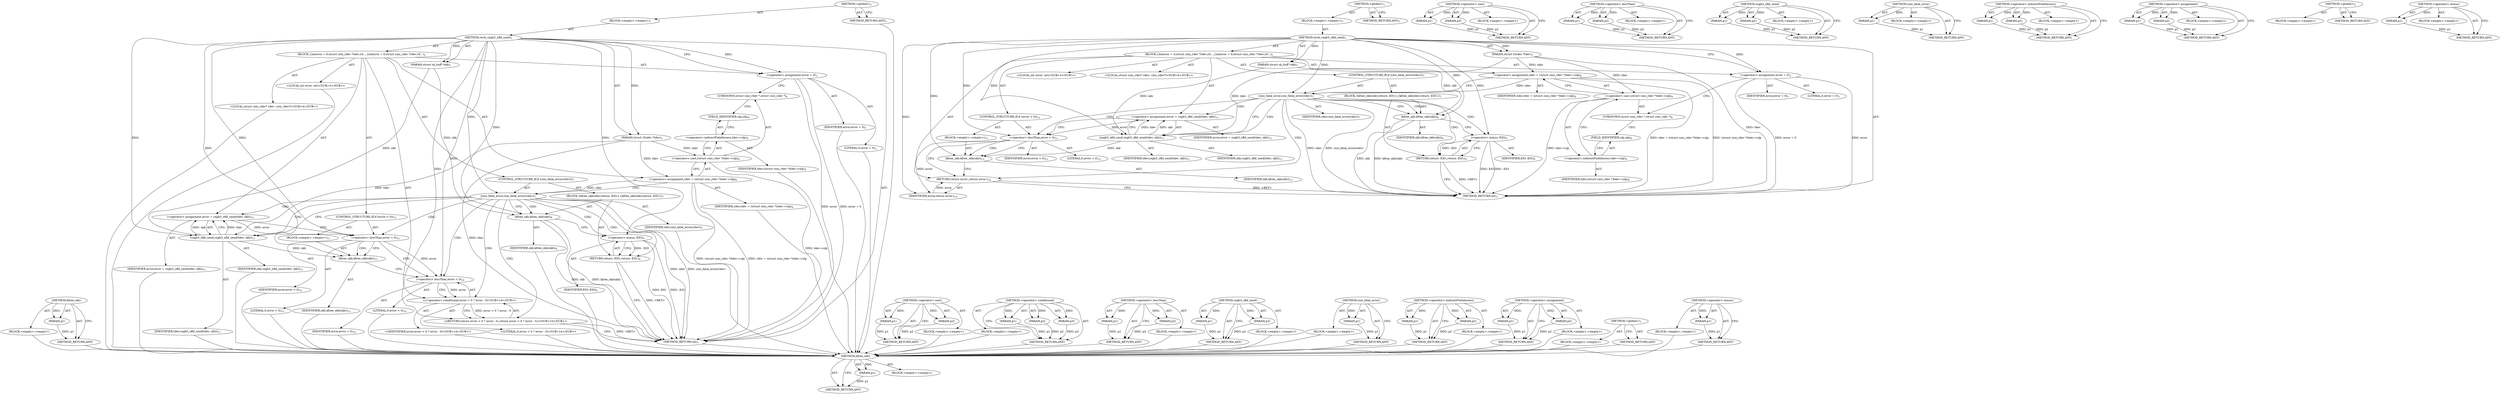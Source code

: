 digraph "&lt;operator&gt;.minus" {
vulnerable_89 [label=<(METHOD,kfree_skb)>];
vulnerable_90 [label=<(PARAM,p1)>];
vulnerable_91 [label=<(BLOCK,&lt;empty&gt;,&lt;empty&gt;)>];
vulnerable_92 [label=<(METHOD_RETURN,ANY)>];
vulnerable_6 [label=<(METHOD,&lt;global&gt;)<SUB>1</SUB>>];
vulnerable_7 [label=<(BLOCK,&lt;empty&gt;,&lt;empty&gt;)<SUB>1</SUB>>];
vulnerable_8 [label=<(METHOD,iwch_cxgb3_ofld_send)<SUB>1</SUB>>];
vulnerable_9 [label=<(PARAM,struct t3cdev *tdev)<SUB>1</SUB>>];
vulnerable_10 [label=<(PARAM,struct sk_buff *skb)<SUB>1</SUB>>];
vulnerable_11 [label=<(BLOCK,{
	int	error = 0;
	struct cxio_rdev *rdev;

	rd...,{
	int	error = 0;
	struct cxio_rdev *rdev;

	rd...)<SUB>2</SUB>>];
vulnerable_12 [label="<(LOCAL,int error: int)<SUB>3</SUB>>"];
vulnerable_13 [label=<(&lt;operator&gt;.assignment,error = 0)<SUB>3</SUB>>];
vulnerable_14 [label=<(IDENTIFIER,error,error = 0)<SUB>3</SUB>>];
vulnerable_15 [label=<(LITERAL,0,error = 0)<SUB>3</SUB>>];
vulnerable_16 [label="<(LOCAL,struct cxio_rdev* rdev: cxio_rdev*)<SUB>4</SUB>>"];
vulnerable_17 [label=<(&lt;operator&gt;.assignment,rdev = (struct cxio_rdev *)tdev-&gt;ulp)<SUB>6</SUB>>];
vulnerable_18 [label=<(IDENTIFIER,rdev,rdev = (struct cxio_rdev *)tdev-&gt;ulp)<SUB>6</SUB>>];
vulnerable_19 [label=<(&lt;operator&gt;.cast,(struct cxio_rdev *)tdev-&gt;ulp)<SUB>6</SUB>>];
vulnerable_20 [label=<(UNKNOWN,struct cxio_rdev *,struct cxio_rdev *)<SUB>6</SUB>>];
vulnerable_21 [label=<(&lt;operator&gt;.indirectFieldAccess,tdev-&gt;ulp)<SUB>6</SUB>>];
vulnerable_22 [label=<(IDENTIFIER,tdev,(struct cxio_rdev *)tdev-&gt;ulp)<SUB>6</SUB>>];
vulnerable_23 [label=<(FIELD_IDENTIFIER,ulp,ulp)<SUB>6</SUB>>];
vulnerable_24 [label=<(CONTROL_STRUCTURE,IF,if (cxio_fatal_error(rdev)))<SUB>7</SUB>>];
vulnerable_25 [label=<(cxio_fatal_error,cxio_fatal_error(rdev))<SUB>7</SUB>>];
vulnerable_26 [label=<(IDENTIFIER,rdev,cxio_fatal_error(rdev))<SUB>7</SUB>>];
vulnerable_27 [label=<(BLOCK,{
		kfree_skb(skb);
		return -EIO;
	},{
		kfree_skb(skb);
		return -EIO;
	})<SUB>7</SUB>>];
vulnerable_28 [label=<(kfree_skb,kfree_skb(skb))<SUB>8</SUB>>];
vulnerable_29 [label=<(IDENTIFIER,skb,kfree_skb(skb))<SUB>8</SUB>>];
vulnerable_30 [label=<(RETURN,return -EIO;,return -EIO;)<SUB>9</SUB>>];
vulnerable_31 [label=<(&lt;operator&gt;.minus,-EIO)<SUB>9</SUB>>];
vulnerable_32 [label=<(IDENTIFIER,EIO,-EIO)<SUB>9</SUB>>];
vulnerable_33 [label=<(&lt;operator&gt;.assignment,error = cxgb3_ofld_send(tdev, skb))<SUB>11</SUB>>];
vulnerable_34 [label=<(IDENTIFIER,error,error = cxgb3_ofld_send(tdev, skb))<SUB>11</SUB>>];
vulnerable_35 [label=<(cxgb3_ofld_send,cxgb3_ofld_send(tdev, skb))<SUB>11</SUB>>];
vulnerable_36 [label=<(IDENTIFIER,tdev,cxgb3_ofld_send(tdev, skb))<SUB>11</SUB>>];
vulnerable_37 [label=<(IDENTIFIER,skb,cxgb3_ofld_send(tdev, skb))<SUB>11</SUB>>];
vulnerable_38 [label=<(CONTROL_STRUCTURE,IF,if (error &lt; 0))<SUB>12</SUB>>];
vulnerable_39 [label=<(&lt;operator&gt;.lessThan,error &lt; 0)<SUB>12</SUB>>];
vulnerable_40 [label=<(IDENTIFIER,error,error &lt; 0)<SUB>12</SUB>>];
vulnerable_41 [label=<(LITERAL,0,error &lt; 0)<SUB>12</SUB>>];
vulnerable_42 [label=<(BLOCK,&lt;empty&gt;,&lt;empty&gt;)<SUB>13</SUB>>];
vulnerable_43 [label=<(kfree_skb,kfree_skb(skb))<SUB>13</SUB>>];
vulnerable_44 [label=<(IDENTIFIER,skb,kfree_skb(skb))<SUB>13</SUB>>];
vulnerable_45 [label=<(RETURN,return error;,return error;)<SUB>14</SUB>>];
vulnerable_46 [label=<(IDENTIFIER,error,return error;)<SUB>14</SUB>>];
vulnerable_47 [label=<(METHOD_RETURN,int)<SUB>1</SUB>>];
vulnerable_49 [label=<(METHOD_RETURN,ANY)<SUB>1</SUB>>];
vulnerable_75 [label=<(METHOD,&lt;operator&gt;.cast)>];
vulnerable_76 [label=<(PARAM,p1)>];
vulnerable_77 [label=<(PARAM,p2)>];
vulnerable_78 [label=<(BLOCK,&lt;empty&gt;,&lt;empty&gt;)>];
vulnerable_79 [label=<(METHOD_RETURN,ANY)>];
vulnerable_102 [label=<(METHOD,&lt;operator&gt;.lessThan)>];
vulnerable_103 [label=<(PARAM,p1)>];
vulnerable_104 [label=<(PARAM,p2)>];
vulnerable_105 [label=<(BLOCK,&lt;empty&gt;,&lt;empty&gt;)>];
vulnerable_106 [label=<(METHOD_RETURN,ANY)>];
vulnerable_97 [label=<(METHOD,cxgb3_ofld_send)>];
vulnerable_98 [label=<(PARAM,p1)>];
vulnerable_99 [label=<(PARAM,p2)>];
vulnerable_100 [label=<(BLOCK,&lt;empty&gt;,&lt;empty&gt;)>];
vulnerable_101 [label=<(METHOD_RETURN,ANY)>];
vulnerable_85 [label=<(METHOD,cxio_fatal_error)>];
vulnerable_86 [label=<(PARAM,p1)>];
vulnerable_87 [label=<(BLOCK,&lt;empty&gt;,&lt;empty&gt;)>];
vulnerable_88 [label=<(METHOD_RETURN,ANY)>];
vulnerable_80 [label=<(METHOD,&lt;operator&gt;.indirectFieldAccess)>];
vulnerable_81 [label=<(PARAM,p1)>];
vulnerable_82 [label=<(PARAM,p2)>];
vulnerable_83 [label=<(BLOCK,&lt;empty&gt;,&lt;empty&gt;)>];
vulnerable_84 [label=<(METHOD_RETURN,ANY)>];
vulnerable_70 [label=<(METHOD,&lt;operator&gt;.assignment)>];
vulnerable_71 [label=<(PARAM,p1)>];
vulnerable_72 [label=<(PARAM,p2)>];
vulnerable_73 [label=<(BLOCK,&lt;empty&gt;,&lt;empty&gt;)>];
vulnerable_74 [label=<(METHOD_RETURN,ANY)>];
vulnerable_64 [label=<(METHOD,&lt;global&gt;)<SUB>1</SUB>>];
vulnerable_65 [label=<(BLOCK,&lt;empty&gt;,&lt;empty&gt;)>];
vulnerable_66 [label=<(METHOD_RETURN,ANY)>];
vulnerable_93 [label=<(METHOD,&lt;operator&gt;.minus)>];
vulnerable_94 [label=<(PARAM,p1)>];
vulnerable_95 [label=<(BLOCK,&lt;empty&gt;,&lt;empty&gt;)>];
vulnerable_96 [label=<(METHOD_RETURN,ANY)>];
fixed_94 [label=<(METHOD,kfree_skb)>];
fixed_95 [label=<(PARAM,p1)>];
fixed_96 [label=<(BLOCK,&lt;empty&gt;,&lt;empty&gt;)>];
fixed_97 [label=<(METHOD_RETURN,ANY)>];
fixed_6 [label=<(METHOD,&lt;global&gt;)<SUB>1</SUB>>];
fixed_7 [label=<(BLOCK,&lt;empty&gt;,&lt;empty&gt;)<SUB>1</SUB>>];
fixed_8 [label=<(METHOD,iwch_cxgb3_ofld_send)<SUB>1</SUB>>];
fixed_9 [label=<(PARAM,struct t3cdev *tdev)<SUB>1</SUB>>];
fixed_10 [label=<(PARAM,struct sk_buff *skb)<SUB>1</SUB>>];
fixed_11 [label=<(BLOCK,{
	int	error = 0;
	struct cxio_rdev *rdev;

	rd...,{
	int	error = 0;
	struct cxio_rdev *rdev;

	rd...)<SUB>2</SUB>>];
fixed_12 [label="<(LOCAL,int error: int)<SUB>3</SUB>>"];
fixed_13 [label=<(&lt;operator&gt;.assignment,error = 0)<SUB>3</SUB>>];
fixed_14 [label=<(IDENTIFIER,error,error = 0)<SUB>3</SUB>>];
fixed_15 [label=<(LITERAL,0,error = 0)<SUB>3</SUB>>];
fixed_16 [label="<(LOCAL,struct cxio_rdev* rdev: cxio_rdev*)<SUB>4</SUB>>"];
fixed_17 [label=<(&lt;operator&gt;.assignment,rdev = (struct cxio_rdev *)tdev-&gt;ulp)<SUB>6</SUB>>];
fixed_18 [label=<(IDENTIFIER,rdev,rdev = (struct cxio_rdev *)tdev-&gt;ulp)<SUB>6</SUB>>];
fixed_19 [label=<(&lt;operator&gt;.cast,(struct cxio_rdev *)tdev-&gt;ulp)<SUB>6</SUB>>];
fixed_20 [label=<(UNKNOWN,struct cxio_rdev *,struct cxio_rdev *)<SUB>6</SUB>>];
fixed_21 [label=<(&lt;operator&gt;.indirectFieldAccess,tdev-&gt;ulp)<SUB>6</SUB>>];
fixed_22 [label=<(IDENTIFIER,tdev,(struct cxio_rdev *)tdev-&gt;ulp)<SUB>6</SUB>>];
fixed_23 [label=<(FIELD_IDENTIFIER,ulp,ulp)<SUB>6</SUB>>];
fixed_24 [label=<(CONTROL_STRUCTURE,IF,if (cxio_fatal_error(rdev)))<SUB>7</SUB>>];
fixed_25 [label=<(cxio_fatal_error,cxio_fatal_error(rdev))<SUB>7</SUB>>];
fixed_26 [label=<(IDENTIFIER,rdev,cxio_fatal_error(rdev))<SUB>7</SUB>>];
fixed_27 [label=<(BLOCK,{
		kfree_skb(skb);
		return -EIO;
	},{
		kfree_skb(skb);
		return -EIO;
	})<SUB>7</SUB>>];
fixed_28 [label=<(kfree_skb,kfree_skb(skb))<SUB>8</SUB>>];
fixed_29 [label=<(IDENTIFIER,skb,kfree_skb(skb))<SUB>8</SUB>>];
fixed_30 [label=<(RETURN,return -EIO;,return -EIO;)<SUB>9</SUB>>];
fixed_31 [label=<(&lt;operator&gt;.minus,-EIO)<SUB>9</SUB>>];
fixed_32 [label=<(IDENTIFIER,EIO,-EIO)<SUB>9</SUB>>];
fixed_33 [label=<(&lt;operator&gt;.assignment,error = cxgb3_ofld_send(tdev, skb))<SUB>11</SUB>>];
fixed_34 [label=<(IDENTIFIER,error,error = cxgb3_ofld_send(tdev, skb))<SUB>11</SUB>>];
fixed_35 [label=<(cxgb3_ofld_send,cxgb3_ofld_send(tdev, skb))<SUB>11</SUB>>];
fixed_36 [label=<(IDENTIFIER,tdev,cxgb3_ofld_send(tdev, skb))<SUB>11</SUB>>];
fixed_37 [label=<(IDENTIFIER,skb,cxgb3_ofld_send(tdev, skb))<SUB>11</SUB>>];
fixed_38 [label=<(CONTROL_STRUCTURE,IF,if (error &lt; 0))<SUB>12</SUB>>];
fixed_39 [label=<(&lt;operator&gt;.lessThan,error &lt; 0)<SUB>12</SUB>>];
fixed_40 [label=<(IDENTIFIER,error,error &lt; 0)<SUB>12</SUB>>];
fixed_41 [label=<(LITERAL,0,error &lt; 0)<SUB>12</SUB>>];
fixed_42 [label=<(BLOCK,&lt;empty&gt;,&lt;empty&gt;)<SUB>13</SUB>>];
fixed_43 [label=<(kfree_skb,kfree_skb(skb))<SUB>13</SUB>>];
fixed_44 [label=<(IDENTIFIER,skb,kfree_skb(skb))<SUB>13</SUB>>];
fixed_45 [label="<(RETURN,return error &lt; 0 ? error : 0;,return error &lt; 0 ? error : 0;)<SUB>14</SUB>>"];
fixed_46 [label="<(&lt;operator&gt;.conditional,error &lt; 0 ? error : 0)<SUB>14</SUB>>"];
fixed_47 [label=<(&lt;operator&gt;.lessThan,error &lt; 0)<SUB>14</SUB>>];
fixed_48 [label=<(IDENTIFIER,error,error &lt; 0)<SUB>14</SUB>>];
fixed_49 [label=<(LITERAL,0,error &lt; 0)<SUB>14</SUB>>];
fixed_50 [label="<(IDENTIFIER,error,error &lt; 0 ? error : 0)<SUB>14</SUB>>"];
fixed_51 [label="<(LITERAL,0,error &lt; 0 ? error : 0)<SUB>14</SUB>>"];
fixed_52 [label=<(METHOD_RETURN,int)<SUB>1</SUB>>];
fixed_54 [label=<(METHOD_RETURN,ANY)<SUB>1</SUB>>];
fixed_80 [label=<(METHOD,&lt;operator&gt;.cast)>];
fixed_81 [label=<(PARAM,p1)>];
fixed_82 [label=<(PARAM,p2)>];
fixed_83 [label=<(BLOCK,&lt;empty&gt;,&lt;empty&gt;)>];
fixed_84 [label=<(METHOD_RETURN,ANY)>];
fixed_112 [label=<(METHOD,&lt;operator&gt;.conditional)>];
fixed_113 [label=<(PARAM,p1)>];
fixed_114 [label=<(PARAM,p2)>];
fixed_115 [label=<(PARAM,p3)>];
fixed_116 [label=<(BLOCK,&lt;empty&gt;,&lt;empty&gt;)>];
fixed_117 [label=<(METHOD_RETURN,ANY)>];
fixed_107 [label=<(METHOD,&lt;operator&gt;.lessThan)>];
fixed_108 [label=<(PARAM,p1)>];
fixed_109 [label=<(PARAM,p2)>];
fixed_110 [label=<(BLOCK,&lt;empty&gt;,&lt;empty&gt;)>];
fixed_111 [label=<(METHOD_RETURN,ANY)>];
fixed_102 [label=<(METHOD,cxgb3_ofld_send)>];
fixed_103 [label=<(PARAM,p1)>];
fixed_104 [label=<(PARAM,p2)>];
fixed_105 [label=<(BLOCK,&lt;empty&gt;,&lt;empty&gt;)>];
fixed_106 [label=<(METHOD_RETURN,ANY)>];
fixed_90 [label=<(METHOD,cxio_fatal_error)>];
fixed_91 [label=<(PARAM,p1)>];
fixed_92 [label=<(BLOCK,&lt;empty&gt;,&lt;empty&gt;)>];
fixed_93 [label=<(METHOD_RETURN,ANY)>];
fixed_85 [label=<(METHOD,&lt;operator&gt;.indirectFieldAccess)>];
fixed_86 [label=<(PARAM,p1)>];
fixed_87 [label=<(PARAM,p2)>];
fixed_88 [label=<(BLOCK,&lt;empty&gt;,&lt;empty&gt;)>];
fixed_89 [label=<(METHOD_RETURN,ANY)>];
fixed_75 [label=<(METHOD,&lt;operator&gt;.assignment)>];
fixed_76 [label=<(PARAM,p1)>];
fixed_77 [label=<(PARAM,p2)>];
fixed_78 [label=<(BLOCK,&lt;empty&gt;,&lt;empty&gt;)>];
fixed_79 [label=<(METHOD_RETURN,ANY)>];
fixed_69 [label=<(METHOD,&lt;global&gt;)<SUB>1</SUB>>];
fixed_70 [label=<(BLOCK,&lt;empty&gt;,&lt;empty&gt;)>];
fixed_71 [label=<(METHOD_RETURN,ANY)>];
fixed_98 [label=<(METHOD,&lt;operator&gt;.minus)>];
fixed_99 [label=<(PARAM,p1)>];
fixed_100 [label=<(BLOCK,&lt;empty&gt;,&lt;empty&gt;)>];
fixed_101 [label=<(METHOD_RETURN,ANY)>];
vulnerable_89 -> vulnerable_90  [key=0, label="AST: "];
vulnerable_89 -> vulnerable_90  [key=1, label="DDG: "];
vulnerable_89 -> vulnerable_91  [key=0, label="AST: "];
vulnerable_89 -> vulnerable_92  [key=0, label="AST: "];
vulnerable_89 -> vulnerable_92  [key=1, label="CFG: "];
vulnerable_90 -> vulnerable_92  [key=0, label="DDG: p1"];
vulnerable_6 -> vulnerable_7  [key=0, label="AST: "];
vulnerable_6 -> vulnerable_49  [key=0, label="AST: "];
vulnerable_6 -> vulnerable_49  [key=1, label="CFG: "];
vulnerable_7 -> vulnerable_8  [key=0, label="AST: "];
vulnerable_8 -> vulnerable_9  [key=0, label="AST: "];
vulnerable_8 -> vulnerable_9  [key=1, label="DDG: "];
vulnerable_8 -> vulnerable_10  [key=0, label="AST: "];
vulnerable_8 -> vulnerable_10  [key=1, label="DDG: "];
vulnerable_8 -> vulnerable_11  [key=0, label="AST: "];
vulnerable_8 -> vulnerable_47  [key=0, label="AST: "];
vulnerable_8 -> vulnerable_13  [key=0, label="CFG: "];
vulnerable_8 -> vulnerable_13  [key=1, label="DDG: "];
vulnerable_8 -> vulnerable_46  [key=0, label="DDG: "];
vulnerable_8 -> vulnerable_25  [key=0, label="DDG: "];
vulnerable_8 -> vulnerable_35  [key=0, label="DDG: "];
vulnerable_8 -> vulnerable_39  [key=0, label="DDG: "];
vulnerable_8 -> vulnerable_28  [key=0, label="DDG: "];
vulnerable_8 -> vulnerable_43  [key=0, label="DDG: "];
vulnerable_8 -> vulnerable_31  [key=0, label="DDG: "];
vulnerable_9 -> vulnerable_47  [key=0, label="DDG: tdev"];
vulnerable_9 -> vulnerable_17  [key=0, label="DDG: tdev"];
vulnerable_9 -> vulnerable_19  [key=0, label="DDG: tdev"];
vulnerable_9 -> vulnerable_35  [key=0, label="DDG: tdev"];
vulnerable_10 -> vulnerable_35  [key=0, label="DDG: skb"];
vulnerable_10 -> vulnerable_28  [key=0, label="DDG: skb"];
vulnerable_11 -> vulnerable_12  [key=0, label="AST: "];
vulnerable_11 -> vulnerable_13  [key=0, label="AST: "];
vulnerable_11 -> vulnerable_16  [key=0, label="AST: "];
vulnerable_11 -> vulnerable_17  [key=0, label="AST: "];
vulnerable_11 -> vulnerable_24  [key=0, label="AST: "];
vulnerable_11 -> vulnerable_33  [key=0, label="AST: "];
vulnerable_11 -> vulnerable_38  [key=0, label="AST: "];
vulnerable_11 -> vulnerable_45  [key=0, label="AST: "];
vulnerable_13 -> vulnerable_14  [key=0, label="AST: "];
vulnerable_13 -> vulnerable_15  [key=0, label="AST: "];
vulnerable_13 -> vulnerable_20  [key=0, label="CFG: "];
vulnerable_13 -> vulnerable_47  [key=0, label="DDG: error"];
vulnerable_13 -> vulnerable_47  [key=1, label="DDG: error = 0"];
vulnerable_17 -> vulnerable_18  [key=0, label="AST: "];
vulnerable_17 -> vulnerable_19  [key=0, label="AST: "];
vulnerable_17 -> vulnerable_25  [key=0, label="CFG: "];
vulnerable_17 -> vulnerable_25  [key=1, label="DDG: rdev"];
vulnerable_17 -> vulnerable_47  [key=0, label="DDG: (struct cxio_rdev *)tdev-&gt;ulp"];
vulnerable_17 -> vulnerable_47  [key=1, label="DDG: rdev = (struct cxio_rdev *)tdev-&gt;ulp"];
vulnerable_19 -> vulnerable_20  [key=0, label="AST: "];
vulnerable_19 -> vulnerable_21  [key=0, label="AST: "];
vulnerable_19 -> vulnerable_17  [key=0, label="CFG: "];
vulnerable_19 -> vulnerable_47  [key=0, label="DDG: tdev-&gt;ulp"];
vulnerable_20 -> vulnerable_23  [key=0, label="CFG: "];
vulnerable_21 -> vulnerable_22  [key=0, label="AST: "];
vulnerable_21 -> vulnerable_23  [key=0, label="AST: "];
vulnerable_21 -> vulnerable_19  [key=0, label="CFG: "];
vulnerable_23 -> vulnerable_21  [key=0, label="CFG: "];
vulnerable_24 -> vulnerable_25  [key=0, label="AST: "];
vulnerable_24 -> vulnerable_27  [key=0, label="AST: "];
vulnerable_25 -> vulnerable_26  [key=0, label="AST: "];
vulnerable_25 -> vulnerable_28  [key=0, label="CFG: "];
vulnerable_25 -> vulnerable_28  [key=1, label="CDG: "];
vulnerable_25 -> vulnerable_35  [key=0, label="CFG: "];
vulnerable_25 -> vulnerable_35  [key=1, label="CDG: "];
vulnerable_25 -> vulnerable_47  [key=0, label="DDG: rdev"];
vulnerable_25 -> vulnerable_47  [key=1, label="DDG: cxio_fatal_error(rdev)"];
vulnerable_25 -> vulnerable_30  [key=0, label="CDG: "];
vulnerable_25 -> vulnerable_33  [key=0, label="CDG: "];
vulnerable_25 -> vulnerable_45  [key=0, label="CDG: "];
vulnerable_25 -> vulnerable_39  [key=0, label="CDG: "];
vulnerable_25 -> vulnerable_31  [key=0, label="CDG: "];
vulnerable_27 -> vulnerable_28  [key=0, label="AST: "];
vulnerable_27 -> vulnerable_30  [key=0, label="AST: "];
vulnerable_28 -> vulnerable_29  [key=0, label="AST: "];
vulnerable_28 -> vulnerable_31  [key=0, label="CFG: "];
vulnerable_28 -> vulnerable_47  [key=0, label="DDG: skb"];
vulnerable_28 -> vulnerable_47  [key=1, label="DDG: kfree_skb(skb)"];
vulnerable_30 -> vulnerable_31  [key=0, label="AST: "];
vulnerable_30 -> vulnerable_47  [key=0, label="CFG: "];
vulnerable_30 -> vulnerable_47  [key=1, label="DDG: &lt;RET&gt;"];
vulnerable_31 -> vulnerable_32  [key=0, label="AST: "];
vulnerable_31 -> vulnerable_30  [key=0, label="CFG: "];
vulnerable_31 -> vulnerable_30  [key=1, label="DDG: -EIO"];
vulnerable_31 -> vulnerable_47  [key=0, label="DDG: EIO"];
vulnerable_31 -> vulnerable_47  [key=1, label="DDG: -EIO"];
vulnerable_33 -> vulnerable_34  [key=0, label="AST: "];
vulnerable_33 -> vulnerable_35  [key=0, label="AST: "];
vulnerable_33 -> vulnerable_39  [key=0, label="CFG: "];
vulnerable_33 -> vulnerable_39  [key=1, label="DDG: error"];
vulnerable_35 -> vulnerable_36  [key=0, label="AST: "];
vulnerable_35 -> vulnerable_37  [key=0, label="AST: "];
vulnerable_35 -> vulnerable_33  [key=0, label="CFG: "];
vulnerable_35 -> vulnerable_33  [key=1, label="DDG: tdev"];
vulnerable_35 -> vulnerable_33  [key=2, label="DDG: skb"];
vulnerable_35 -> vulnerable_43  [key=0, label="DDG: skb"];
vulnerable_38 -> vulnerable_39  [key=0, label="AST: "];
vulnerable_38 -> vulnerable_42  [key=0, label="AST: "];
vulnerable_39 -> vulnerable_40  [key=0, label="AST: "];
vulnerable_39 -> vulnerable_41  [key=0, label="AST: "];
vulnerable_39 -> vulnerable_43  [key=0, label="CFG: "];
vulnerable_39 -> vulnerable_43  [key=1, label="CDG: "];
vulnerable_39 -> vulnerable_45  [key=0, label="CFG: "];
vulnerable_39 -> vulnerable_46  [key=0, label="DDG: error"];
vulnerable_42 -> vulnerable_43  [key=0, label="AST: "];
vulnerable_43 -> vulnerable_44  [key=0, label="AST: "];
vulnerable_43 -> vulnerable_45  [key=0, label="CFG: "];
vulnerable_45 -> vulnerable_46  [key=0, label="AST: "];
vulnerable_45 -> vulnerable_47  [key=0, label="CFG: "];
vulnerable_45 -> vulnerable_47  [key=1, label="DDG: &lt;RET&gt;"];
vulnerable_46 -> vulnerable_45  [key=0, label="DDG: error"];
vulnerable_75 -> vulnerable_76  [key=0, label="AST: "];
vulnerable_75 -> vulnerable_76  [key=1, label="DDG: "];
vulnerable_75 -> vulnerable_78  [key=0, label="AST: "];
vulnerable_75 -> vulnerable_77  [key=0, label="AST: "];
vulnerable_75 -> vulnerable_77  [key=1, label="DDG: "];
vulnerable_75 -> vulnerable_79  [key=0, label="AST: "];
vulnerable_75 -> vulnerable_79  [key=1, label="CFG: "];
vulnerable_76 -> vulnerable_79  [key=0, label="DDG: p1"];
vulnerable_77 -> vulnerable_79  [key=0, label="DDG: p2"];
vulnerable_102 -> vulnerable_103  [key=0, label="AST: "];
vulnerable_102 -> vulnerable_103  [key=1, label="DDG: "];
vulnerable_102 -> vulnerable_105  [key=0, label="AST: "];
vulnerable_102 -> vulnerable_104  [key=0, label="AST: "];
vulnerable_102 -> vulnerable_104  [key=1, label="DDG: "];
vulnerable_102 -> vulnerable_106  [key=0, label="AST: "];
vulnerable_102 -> vulnerable_106  [key=1, label="CFG: "];
vulnerable_103 -> vulnerable_106  [key=0, label="DDG: p1"];
vulnerable_104 -> vulnerable_106  [key=0, label="DDG: p2"];
vulnerable_97 -> vulnerable_98  [key=0, label="AST: "];
vulnerable_97 -> vulnerable_98  [key=1, label="DDG: "];
vulnerable_97 -> vulnerable_100  [key=0, label="AST: "];
vulnerable_97 -> vulnerable_99  [key=0, label="AST: "];
vulnerable_97 -> vulnerable_99  [key=1, label="DDG: "];
vulnerable_97 -> vulnerable_101  [key=0, label="AST: "];
vulnerable_97 -> vulnerable_101  [key=1, label="CFG: "];
vulnerable_98 -> vulnerable_101  [key=0, label="DDG: p1"];
vulnerable_99 -> vulnerable_101  [key=0, label="DDG: p2"];
vulnerable_85 -> vulnerable_86  [key=0, label="AST: "];
vulnerable_85 -> vulnerable_86  [key=1, label="DDG: "];
vulnerable_85 -> vulnerable_87  [key=0, label="AST: "];
vulnerable_85 -> vulnerable_88  [key=0, label="AST: "];
vulnerable_85 -> vulnerable_88  [key=1, label="CFG: "];
vulnerable_86 -> vulnerable_88  [key=0, label="DDG: p1"];
vulnerable_80 -> vulnerable_81  [key=0, label="AST: "];
vulnerable_80 -> vulnerable_81  [key=1, label="DDG: "];
vulnerable_80 -> vulnerable_83  [key=0, label="AST: "];
vulnerable_80 -> vulnerable_82  [key=0, label="AST: "];
vulnerable_80 -> vulnerable_82  [key=1, label="DDG: "];
vulnerable_80 -> vulnerable_84  [key=0, label="AST: "];
vulnerable_80 -> vulnerable_84  [key=1, label="CFG: "];
vulnerable_81 -> vulnerable_84  [key=0, label="DDG: p1"];
vulnerable_82 -> vulnerable_84  [key=0, label="DDG: p2"];
vulnerable_70 -> vulnerable_71  [key=0, label="AST: "];
vulnerable_70 -> vulnerable_71  [key=1, label="DDG: "];
vulnerable_70 -> vulnerable_73  [key=0, label="AST: "];
vulnerable_70 -> vulnerable_72  [key=0, label="AST: "];
vulnerable_70 -> vulnerable_72  [key=1, label="DDG: "];
vulnerable_70 -> vulnerable_74  [key=0, label="AST: "];
vulnerable_70 -> vulnerable_74  [key=1, label="CFG: "];
vulnerable_71 -> vulnerable_74  [key=0, label="DDG: p1"];
vulnerable_72 -> vulnerable_74  [key=0, label="DDG: p2"];
vulnerable_64 -> vulnerable_65  [key=0, label="AST: "];
vulnerable_64 -> vulnerable_66  [key=0, label="AST: "];
vulnerable_64 -> vulnerable_66  [key=1, label="CFG: "];
vulnerable_93 -> vulnerable_94  [key=0, label="AST: "];
vulnerable_93 -> vulnerable_94  [key=1, label="DDG: "];
vulnerable_93 -> vulnerable_95  [key=0, label="AST: "];
vulnerable_93 -> vulnerable_96  [key=0, label="AST: "];
vulnerable_93 -> vulnerable_96  [key=1, label="CFG: "];
vulnerable_94 -> vulnerable_96  [key=0, label="DDG: p1"];
fixed_94 -> fixed_95  [key=0, label="AST: "];
fixed_94 -> fixed_95  [key=1, label="DDG: "];
fixed_94 -> fixed_96  [key=0, label="AST: "];
fixed_94 -> fixed_97  [key=0, label="AST: "];
fixed_94 -> fixed_97  [key=1, label="CFG: "];
fixed_95 -> fixed_97  [key=0, label="DDG: p1"];
fixed_96 -> vulnerable_89  [key=0];
fixed_97 -> vulnerable_89  [key=0];
fixed_6 -> fixed_7  [key=0, label="AST: "];
fixed_6 -> fixed_54  [key=0, label="AST: "];
fixed_6 -> fixed_54  [key=1, label="CFG: "];
fixed_7 -> fixed_8  [key=0, label="AST: "];
fixed_8 -> fixed_9  [key=0, label="AST: "];
fixed_8 -> fixed_9  [key=1, label="DDG: "];
fixed_8 -> fixed_10  [key=0, label="AST: "];
fixed_8 -> fixed_10  [key=1, label="DDG: "];
fixed_8 -> fixed_11  [key=0, label="AST: "];
fixed_8 -> fixed_52  [key=0, label="AST: "];
fixed_8 -> fixed_13  [key=0, label="CFG: "];
fixed_8 -> fixed_13  [key=1, label="DDG: "];
fixed_8 -> fixed_46  [key=0, label="DDG: "];
fixed_8 -> fixed_25  [key=0, label="DDG: "];
fixed_8 -> fixed_35  [key=0, label="DDG: "];
fixed_8 -> fixed_39  [key=0, label="DDG: "];
fixed_8 -> fixed_28  [key=0, label="DDG: "];
fixed_8 -> fixed_43  [key=0, label="DDG: "];
fixed_8 -> fixed_47  [key=0, label="DDG: "];
fixed_8 -> fixed_31  [key=0, label="DDG: "];
fixed_9 -> fixed_52  [key=0, label="DDG: tdev"];
fixed_9 -> fixed_17  [key=0, label="DDG: tdev"];
fixed_9 -> fixed_19  [key=0, label="DDG: tdev"];
fixed_9 -> fixed_35  [key=0, label="DDG: tdev"];
fixed_10 -> fixed_35  [key=0, label="DDG: skb"];
fixed_10 -> fixed_28  [key=0, label="DDG: skb"];
fixed_11 -> fixed_12  [key=0, label="AST: "];
fixed_11 -> fixed_13  [key=0, label="AST: "];
fixed_11 -> fixed_16  [key=0, label="AST: "];
fixed_11 -> fixed_17  [key=0, label="AST: "];
fixed_11 -> fixed_24  [key=0, label="AST: "];
fixed_11 -> fixed_33  [key=0, label="AST: "];
fixed_11 -> fixed_38  [key=0, label="AST: "];
fixed_11 -> fixed_45  [key=0, label="AST: "];
fixed_12 -> vulnerable_89  [key=0];
fixed_13 -> fixed_14  [key=0, label="AST: "];
fixed_13 -> fixed_15  [key=0, label="AST: "];
fixed_13 -> fixed_20  [key=0, label="CFG: "];
fixed_13 -> fixed_52  [key=0, label="DDG: error"];
fixed_13 -> fixed_52  [key=1, label="DDG: error = 0"];
fixed_14 -> vulnerable_89  [key=0];
fixed_15 -> vulnerable_89  [key=0];
fixed_16 -> vulnerable_89  [key=0];
fixed_17 -> fixed_18  [key=0, label="AST: "];
fixed_17 -> fixed_19  [key=0, label="AST: "];
fixed_17 -> fixed_25  [key=0, label="CFG: "];
fixed_17 -> fixed_25  [key=1, label="DDG: rdev"];
fixed_17 -> fixed_52  [key=0, label="DDG: (struct cxio_rdev *)tdev-&gt;ulp"];
fixed_17 -> fixed_52  [key=1, label="DDG: rdev = (struct cxio_rdev *)tdev-&gt;ulp"];
fixed_18 -> vulnerable_89  [key=0];
fixed_19 -> fixed_20  [key=0, label="AST: "];
fixed_19 -> fixed_21  [key=0, label="AST: "];
fixed_19 -> fixed_17  [key=0, label="CFG: "];
fixed_19 -> fixed_52  [key=0, label="DDG: tdev-&gt;ulp"];
fixed_20 -> fixed_23  [key=0, label="CFG: "];
fixed_21 -> fixed_22  [key=0, label="AST: "];
fixed_21 -> fixed_23  [key=0, label="AST: "];
fixed_21 -> fixed_19  [key=0, label="CFG: "];
fixed_22 -> vulnerable_89  [key=0];
fixed_23 -> fixed_21  [key=0, label="CFG: "];
fixed_24 -> fixed_25  [key=0, label="AST: "];
fixed_24 -> fixed_27  [key=0, label="AST: "];
fixed_25 -> fixed_26  [key=0, label="AST: "];
fixed_25 -> fixed_28  [key=0, label="CFG: "];
fixed_25 -> fixed_28  [key=1, label="CDG: "];
fixed_25 -> fixed_35  [key=0, label="CFG: "];
fixed_25 -> fixed_35  [key=1, label="CDG: "];
fixed_25 -> fixed_52  [key=0, label="DDG: rdev"];
fixed_25 -> fixed_52  [key=1, label="DDG: cxio_fatal_error(rdev)"];
fixed_25 -> fixed_47  [key=0, label="CDG: "];
fixed_25 -> fixed_30  [key=0, label="CDG: "];
fixed_25 -> fixed_33  [key=0, label="CDG: "];
fixed_25 -> fixed_46  [key=0, label="CDG: "];
fixed_25 -> fixed_45  [key=0, label="CDG: "];
fixed_25 -> fixed_39  [key=0, label="CDG: "];
fixed_25 -> fixed_31  [key=0, label="CDG: "];
fixed_26 -> vulnerable_89  [key=0];
fixed_27 -> fixed_28  [key=0, label="AST: "];
fixed_27 -> fixed_30  [key=0, label="AST: "];
fixed_28 -> fixed_29  [key=0, label="AST: "];
fixed_28 -> fixed_31  [key=0, label="CFG: "];
fixed_28 -> fixed_52  [key=0, label="DDG: skb"];
fixed_28 -> fixed_52  [key=1, label="DDG: kfree_skb(skb)"];
fixed_29 -> vulnerable_89  [key=0];
fixed_30 -> fixed_31  [key=0, label="AST: "];
fixed_30 -> fixed_52  [key=0, label="CFG: "];
fixed_30 -> fixed_52  [key=1, label="DDG: &lt;RET&gt;"];
fixed_31 -> fixed_32  [key=0, label="AST: "];
fixed_31 -> fixed_30  [key=0, label="CFG: "];
fixed_31 -> fixed_30  [key=1, label="DDG: -EIO"];
fixed_31 -> fixed_52  [key=0, label="DDG: EIO"];
fixed_31 -> fixed_52  [key=1, label="DDG: -EIO"];
fixed_32 -> vulnerable_89  [key=0];
fixed_33 -> fixed_34  [key=0, label="AST: "];
fixed_33 -> fixed_35  [key=0, label="AST: "];
fixed_33 -> fixed_39  [key=0, label="CFG: "];
fixed_33 -> fixed_39  [key=1, label="DDG: error"];
fixed_34 -> vulnerable_89  [key=0];
fixed_35 -> fixed_36  [key=0, label="AST: "];
fixed_35 -> fixed_37  [key=0, label="AST: "];
fixed_35 -> fixed_33  [key=0, label="CFG: "];
fixed_35 -> fixed_33  [key=1, label="DDG: tdev"];
fixed_35 -> fixed_33  [key=2, label="DDG: skb"];
fixed_35 -> fixed_43  [key=0, label="DDG: skb"];
fixed_36 -> vulnerable_89  [key=0];
fixed_37 -> vulnerable_89  [key=0];
fixed_38 -> fixed_39  [key=0, label="AST: "];
fixed_38 -> fixed_42  [key=0, label="AST: "];
fixed_39 -> fixed_40  [key=0, label="AST: "];
fixed_39 -> fixed_41  [key=0, label="AST: "];
fixed_39 -> fixed_43  [key=0, label="CFG: "];
fixed_39 -> fixed_43  [key=1, label="CDG: "];
fixed_39 -> fixed_47  [key=0, label="CFG: "];
fixed_39 -> fixed_47  [key=1, label="DDG: error"];
fixed_40 -> vulnerable_89  [key=0];
fixed_41 -> vulnerable_89  [key=0];
fixed_42 -> fixed_43  [key=0, label="AST: "];
fixed_43 -> fixed_44  [key=0, label="AST: "];
fixed_43 -> fixed_47  [key=0, label="CFG: "];
fixed_44 -> vulnerable_89  [key=0];
fixed_45 -> fixed_46  [key=0, label="AST: "];
fixed_45 -> fixed_52  [key=0, label="CFG: "];
fixed_45 -> fixed_52  [key=1, label="DDG: &lt;RET&gt;"];
fixed_46 -> fixed_47  [key=0, label="AST: "];
fixed_46 -> fixed_50  [key=0, label="AST: "];
fixed_46 -> fixed_51  [key=0, label="AST: "];
fixed_46 -> fixed_45  [key=0, label="CFG: "];
fixed_46 -> fixed_45  [key=1, label="DDG: error &lt; 0 ? error : 0"];
fixed_47 -> fixed_48  [key=0, label="AST: "];
fixed_47 -> fixed_49  [key=0, label="AST: "];
fixed_47 -> fixed_46  [key=0, label="CFG: "];
fixed_47 -> fixed_46  [key=1, label="DDG: error"];
fixed_48 -> vulnerable_89  [key=0];
fixed_49 -> vulnerable_89  [key=0];
fixed_50 -> vulnerable_89  [key=0];
fixed_51 -> vulnerable_89  [key=0];
fixed_52 -> vulnerable_89  [key=0];
fixed_54 -> vulnerable_89  [key=0];
fixed_80 -> fixed_81  [key=0, label="AST: "];
fixed_80 -> fixed_81  [key=1, label="DDG: "];
fixed_80 -> fixed_83  [key=0, label="AST: "];
fixed_80 -> fixed_82  [key=0, label="AST: "];
fixed_80 -> fixed_82  [key=1, label="DDG: "];
fixed_80 -> fixed_84  [key=0, label="AST: "];
fixed_80 -> fixed_84  [key=1, label="CFG: "];
fixed_81 -> fixed_84  [key=0, label="DDG: p1"];
fixed_82 -> fixed_84  [key=0, label="DDG: p2"];
fixed_83 -> vulnerable_89  [key=0];
fixed_84 -> vulnerable_89  [key=0];
fixed_112 -> fixed_113  [key=0, label="AST: "];
fixed_112 -> fixed_113  [key=1, label="DDG: "];
fixed_112 -> fixed_116  [key=0, label="AST: "];
fixed_112 -> fixed_114  [key=0, label="AST: "];
fixed_112 -> fixed_114  [key=1, label="DDG: "];
fixed_112 -> fixed_117  [key=0, label="AST: "];
fixed_112 -> fixed_117  [key=1, label="CFG: "];
fixed_112 -> fixed_115  [key=0, label="AST: "];
fixed_112 -> fixed_115  [key=1, label="DDG: "];
fixed_113 -> fixed_117  [key=0, label="DDG: p1"];
fixed_114 -> fixed_117  [key=0, label="DDG: p2"];
fixed_115 -> fixed_117  [key=0, label="DDG: p3"];
fixed_116 -> vulnerable_89  [key=0];
fixed_117 -> vulnerable_89  [key=0];
fixed_107 -> fixed_108  [key=0, label="AST: "];
fixed_107 -> fixed_108  [key=1, label="DDG: "];
fixed_107 -> fixed_110  [key=0, label="AST: "];
fixed_107 -> fixed_109  [key=0, label="AST: "];
fixed_107 -> fixed_109  [key=1, label="DDG: "];
fixed_107 -> fixed_111  [key=0, label="AST: "];
fixed_107 -> fixed_111  [key=1, label="CFG: "];
fixed_108 -> fixed_111  [key=0, label="DDG: p1"];
fixed_109 -> fixed_111  [key=0, label="DDG: p2"];
fixed_110 -> vulnerable_89  [key=0];
fixed_111 -> vulnerable_89  [key=0];
fixed_102 -> fixed_103  [key=0, label="AST: "];
fixed_102 -> fixed_103  [key=1, label="DDG: "];
fixed_102 -> fixed_105  [key=0, label="AST: "];
fixed_102 -> fixed_104  [key=0, label="AST: "];
fixed_102 -> fixed_104  [key=1, label="DDG: "];
fixed_102 -> fixed_106  [key=0, label="AST: "];
fixed_102 -> fixed_106  [key=1, label="CFG: "];
fixed_103 -> fixed_106  [key=0, label="DDG: p1"];
fixed_104 -> fixed_106  [key=0, label="DDG: p2"];
fixed_105 -> vulnerable_89  [key=0];
fixed_106 -> vulnerable_89  [key=0];
fixed_90 -> fixed_91  [key=0, label="AST: "];
fixed_90 -> fixed_91  [key=1, label="DDG: "];
fixed_90 -> fixed_92  [key=0, label="AST: "];
fixed_90 -> fixed_93  [key=0, label="AST: "];
fixed_90 -> fixed_93  [key=1, label="CFG: "];
fixed_91 -> fixed_93  [key=0, label="DDG: p1"];
fixed_92 -> vulnerable_89  [key=0];
fixed_93 -> vulnerable_89  [key=0];
fixed_85 -> fixed_86  [key=0, label="AST: "];
fixed_85 -> fixed_86  [key=1, label="DDG: "];
fixed_85 -> fixed_88  [key=0, label="AST: "];
fixed_85 -> fixed_87  [key=0, label="AST: "];
fixed_85 -> fixed_87  [key=1, label="DDG: "];
fixed_85 -> fixed_89  [key=0, label="AST: "];
fixed_85 -> fixed_89  [key=1, label="CFG: "];
fixed_86 -> fixed_89  [key=0, label="DDG: p1"];
fixed_87 -> fixed_89  [key=0, label="DDG: p2"];
fixed_88 -> vulnerable_89  [key=0];
fixed_89 -> vulnerable_89  [key=0];
fixed_75 -> fixed_76  [key=0, label="AST: "];
fixed_75 -> fixed_76  [key=1, label="DDG: "];
fixed_75 -> fixed_78  [key=0, label="AST: "];
fixed_75 -> fixed_77  [key=0, label="AST: "];
fixed_75 -> fixed_77  [key=1, label="DDG: "];
fixed_75 -> fixed_79  [key=0, label="AST: "];
fixed_75 -> fixed_79  [key=1, label="CFG: "];
fixed_76 -> fixed_79  [key=0, label="DDG: p1"];
fixed_77 -> fixed_79  [key=0, label="DDG: p2"];
fixed_78 -> vulnerable_89  [key=0];
fixed_79 -> vulnerable_89  [key=0];
fixed_69 -> fixed_70  [key=0, label="AST: "];
fixed_69 -> fixed_71  [key=0, label="AST: "];
fixed_69 -> fixed_71  [key=1, label="CFG: "];
fixed_70 -> vulnerable_89  [key=0];
fixed_71 -> vulnerable_89  [key=0];
fixed_98 -> fixed_99  [key=0, label="AST: "];
fixed_98 -> fixed_99  [key=1, label="DDG: "];
fixed_98 -> fixed_100  [key=0, label="AST: "];
fixed_98 -> fixed_101  [key=0, label="AST: "];
fixed_98 -> fixed_101  [key=1, label="CFG: "];
fixed_99 -> fixed_101  [key=0, label="DDG: p1"];
fixed_100 -> vulnerable_89  [key=0];
fixed_101 -> vulnerable_89  [key=0];
}
